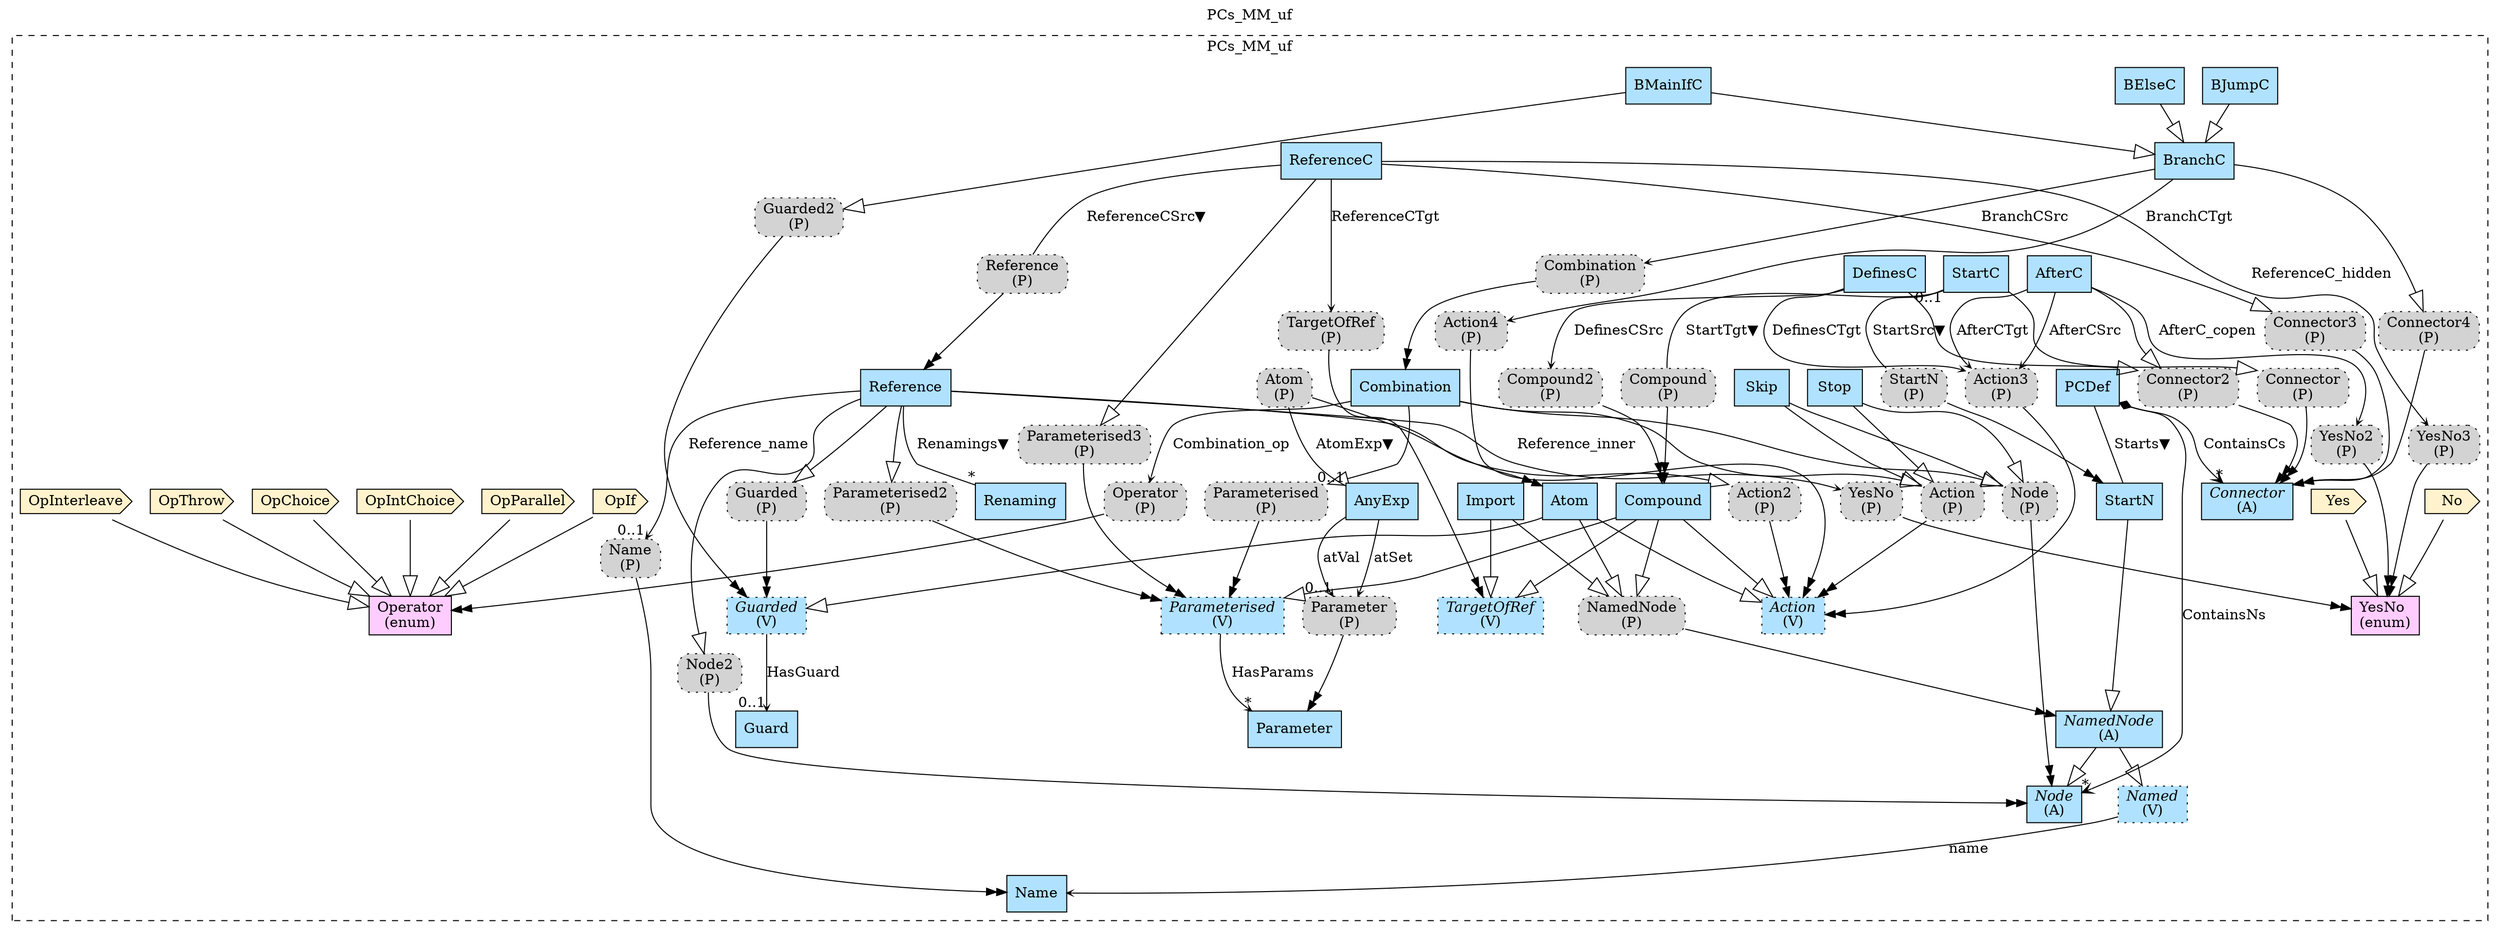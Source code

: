 digraph {graph[label=PCs_MM_uf,labelloc=tl,labelfontsize=12];
subgraph cluster_PCs_MM_uf{style=dashed;label=PCs_MM_uf;
"Node"[shape=record,fillcolor=lightskyblue1,style = filled,label=<{<I>Node</I><br/>(A)}>];
"NamedNode"[shape=record,fillcolor=lightskyblue1,style = filled,label=<{<I>NamedNode</I><br/>(A)}>];
"PCDef"[shape=record,fillcolor=lightskyblue1,style = filled,label="PCDef"];
"Named"[shape=record,fillcolor=lightskyblue1,style ="filled,dotted",label=<{<I>Named</I><br/>(V)}>];
"Connector"[shape=record,fillcolor=lightskyblue1,style = filled,label=<{<I>Connector</I><br/>(A)}>];
"Name"[shape=record,fillcolor=lightskyblue1,style = filled,label="Name"];
"StartN"[shape=record,fillcolor=lightskyblue1,style = filled,label="StartN"];
"YesNo"[shape=record,fillcolor="#FFCCFF",style = filled,label="YesNo\l(enum)"];
"VYes"[shape=cds,fillcolor="#FFF2CC",style = filled,label="Yes"];
"VNo"[shape=cds,fillcolor="#FFF2CC",style = filled,label="No"];
"PNode"[shape=box,fillcolor=lightgray,style ="rounded,filled,dotted",label=<Node<br/>(P)>];
"PParameterised"[shape=box,fillcolor=lightgray,style ="rounded,filled,dotted",label=<Parameterised<br/>(P)>];
"PAction"[shape=box,fillcolor=lightgray,style ="rounded,filled,dotted",label=<Action<br/>(P)>];
"POperator"[shape=box,fillcolor=lightgray,style ="rounded,filled,dotted",label=<Operator<br/>(P)>];
"Stop"[shape=record,fillcolor=lightskyblue1,style = filled,label="Stop"];
"Skip"[shape=record,fillcolor=lightskyblue1,style = filled,label="Skip"];
"Combination"[shape=record,fillcolor=lightskyblue1,style = filled,label="Combination"];
"PNode2"[shape=box,fillcolor=lightgray,style ="rounded,filled,dotted",label=<Node2<br/>(P)>];
"PParameterised2"[shape=box,fillcolor=lightgray,style ="rounded,filled,dotted",label=<Parameterised2<br/>(P)>];
"PAction2"[shape=box,fillcolor=lightgray,style ="rounded,filled,dotted",label=<Action2<br/>(P)>];
"PName"[shape=box,fillcolor=lightgray,style ="rounded,filled,dotted",label=<Name<br/>(P)>];
"PYesNo"[shape=box,fillcolor=lightgray,style ="rounded,filled,dotted",label=<YesNo<br/>(P)>];
"PGuarded"[shape=box,fillcolor=lightgray,style ="rounded,filled,dotted",label=<Guarded<br/>(P)>];
"Reference"[shape=record,fillcolor=lightskyblue1,style = filled,label="Reference"];
"Renaming"[shape=record,fillcolor=lightskyblue1,style = filled,label="Renaming"];
"PConnector2"[shape=box,fillcolor=lightgray,style ="rounded,filled,dotted",label=<Connector2<br/>(P)>];
"AfterC"[shape=record,fillcolor=lightskyblue1,style = filled,label="AfterC"];
"DefinesC"[shape=record,fillcolor=lightskyblue1,style = filled,label="DefinesC"];
"PAction3"[shape=box,fillcolor=lightgray,style ="rounded,filled,dotted",label=<Action3<br/>(P)>];
"PCompound2"[shape=box,fillcolor=lightgray,style ="rounded,filled,dotted",label=<Compound2<br/>(P)>];
"PYesNo2"[shape=box,fillcolor=lightgray,style ="rounded,filled,dotted",label=<YesNo2<br/>(P)>];
"PConnector4"[shape=box,fillcolor=lightgray,style ="rounded,filled,dotted",label=<Connector4<br/>(P)>];
"PCombination"[shape=box,fillcolor=lightgray,style ="rounded,filled,dotted",label=<Combination<br/>(P)>];
"PAction4"[shape=box,fillcolor=lightgray,style ="rounded,filled,dotted",label=<Action4<br/>(P)>];
"PGuarded2"[shape=box,fillcolor=lightgray,style ="rounded,filled,dotted",label=<Guarded2<br/>(P)>];
"BMainIfC"[shape=record,fillcolor=lightskyblue1,style = filled,label="BMainIfC"];
"BElseC"[shape=record,fillcolor=lightskyblue1,style = filled,label="BElseC"];
"BJumpC"[shape=record,fillcolor=lightskyblue1,style = filled,label="BJumpC"];
"BranchC"[shape=record,fillcolor=lightskyblue1,style = filled,label="BranchC"];
"PYesNo3"[shape=box,fillcolor=lightgray,style ="rounded,filled,dotted",label=<YesNo3<br/>(P)>];
"PTargetOfRef"[shape=box,fillcolor=lightgray,style ="rounded,filled,dotted",label=<TargetOfRef<br/>(P)>];
"PReference"[shape=box,fillcolor=lightgray,style ="rounded,filled,dotted",label=<Reference<br/>(P)>];
"PParameterised3"[shape=box,fillcolor=lightgray,style ="rounded,filled,dotted",label=<Parameterised3<br/>(P)>];
"PConnector3"[shape=box,fillcolor=lightgray,style ="rounded,filled,dotted",label=<Connector3<br/>(P)>];
"ReferenceC"[shape=record,fillcolor=lightskyblue1,style = filled,label="ReferenceC"];
"PCompound"[shape=box,fillcolor=lightgray,style ="rounded,filled,dotted",label=<Compound<br/>(P)>];
"PStartN"[shape=box,fillcolor=lightgray,style ="rounded,filled,dotted",label=<StartN<br/>(P)>];
"StartC"[shape=record,fillcolor=lightskyblue1,style = filled,label="StartC"];
"PConnector"[shape=box,fillcolor=lightgray,style ="rounded,filled,dotted",label=<Connector<br/>(P)>];
"VOpThrow"[shape=cds,fillcolor="#FFF2CC",style = filled,label="OpThrow"];
"VOpInterleave"[shape=cds,fillcolor="#FFF2CC",style = filled,label="OpInterleave"];
"VOpIf"[shape=cds,fillcolor="#FFF2CC",style = filled,label="OpIf"];
"VOpParallel"[shape=cds,fillcolor="#FFF2CC",style = filled,label="OpParallel"];
"VOpIntChoice"[shape=cds,fillcolor="#FFF2CC",style = filled,label="OpIntChoice"];
"VOpChoice"[shape=cds,fillcolor="#FFF2CC",style = filled,label="OpChoice"];
"Operator"[shape=record,fillcolor="#FFCCFF",style = filled,label="Operator\l(enum)"];
"AnyExp"[shape=record,fillcolor=lightskyblue1,style = filled,label="AnyExp"];
"PParameter"[shape=box,fillcolor=lightgray,style ="rounded,filled,dotted",label=<Parameter<br/>(P)>];
"PAtom"[shape=box,fillcolor=lightgray,style ="rounded,filled,dotted",label=<Atom<br/>(P)>];
"Parameter"[shape=record,fillcolor=lightskyblue1,style = filled,label="Parameter"];
"Guarded"[shape=record,fillcolor=lightskyblue1,style ="filled,dotted",label=<{<I>Guarded</I><br/>(V)}>];
"TargetOfRef"[shape=record,fillcolor=lightskyblue1,style ="filled,dotted",label=<{<I>TargetOfRef</I><br/>(V)}>];
"Parameterised"[shape=record,fillcolor=lightskyblue1,style ="filled,dotted",label=<{<I>Parameterised</I><br/>(V)}>];
"Action"[shape=record,fillcolor=lightskyblue1,style ="filled,dotted",label=<{<I>Action</I><br/>(V)}>];
"Guard"[shape=record,fillcolor=lightskyblue1,style = filled,label="Guard"];
"Atom"[shape=record,fillcolor=lightskyblue1,style = filled,label="Atom"];
"Compound"[shape=record,fillcolor=lightskyblue1,style = filled,label="Compound"];
"Import"[shape=record,fillcolor=lightskyblue1,style = filled,label="Import"];
"PNamedNode"[shape=box,fillcolor=lightgray,style ="rounded,filled,dotted",label=<NamedNode<br/>(P)>];

"StartN"->"NamedNode"[arrowhead=onormal,arrowsize=2.0];
"NamedNode"->"Node"[arrowhead=onormal,arrowsize=2.0];
"NamedNode"->"Named"[arrowhead=onormal,arrowsize=2.0];
"Named"->"Name"[label="name",arrowhead=vee,headlabel="",arrowsize=.5];
"PCDef"->"Node"[label="ContainsNs",arrowhead=vee,arrowtail=diamond,dir=both,headlabel="*"];
"PCDef"->"Connector"[label="ContainsCs",arrowhead=vee,arrowtail=diamond,dir=both,headlabel="*"];
"PCDef"->"StartN"[label="Starts▼",dir=none,taillabel="",headlabel=""];
"VYes"->"YesNo"[arrowhead=onormal,arrowsize=2.0];
"VNo"->"YesNo"[arrowhead=onormal,arrowsize=2.0];
"Stop"->"PNode"[arrowhead=onormal,arrowsize=2.0];
"Skip"->"PNode"[arrowhead=onormal,arrowsize=2.0];
"Combination"->"PNode"[arrowhead=onormal,arrowsize=2.0];
"Combination"->"PParameterised"[arrowhead=onormal,arrowsize=2.0];
"Stop"->"PAction"[arrowhead=onormal,arrowsize=2.0];
"Skip"->"PAction"[arrowhead=onormal,arrowsize=2.0];
"Combination"->"PAction"[arrowhead=onormal,arrowsize=2.0];
"Combination"->"POperator"[label="Combination_op",arrowhead=vee,headlabel="",arrowsize=.5];
"Reference"->"PNode2"[arrowhead=onormal,arrowsize=2.0];
"Reference"->"PParameterised2"[arrowhead=onormal,arrowsize=2.0];
"Reference"->"PAction2"[arrowhead=onormal,arrowsize=2.0];
"Reference"->"PGuarded"[arrowhead=onormal,arrowsize=2.0];
"Reference"->"PName"[label="Reference_name",arrowhead=vee,headlabel="0..1",arrowsize=.5];
"Reference"->"PYesNo"[label="Reference_inner",arrowhead=vee,headlabel="",arrowsize=.5];
"Reference"->"Renaming"[label="Renamings▼",dir=none,taillabel="",headlabel="*"];
"AfterC"->"PConnector2"[arrowhead=onormal,arrowsize=2.0];
"DefinesC"->"PConnector2"[arrowhead=onormal,arrowsize=2.0];
"AfterC"->"PAction3"[label="AfterCSrc",arrowhead=vee,headlabel="",arrowsize=.5];
"AfterC"->"PAction3"[label="AfterCTgt",arrowhead=vee,headlabel="",arrowsize=.5];
"DefinesC"->"PAction3"[label="DefinesCTgt",arrowhead=vee,headlabel="",arrowsize=.5];
"DefinesC"->"PCompound2"[label="DefinesCSrc",arrowhead=vee,headlabel="",arrowsize=.5];
"AfterC"->"PYesNo2"[label="AfterC_copen",arrowhead=vee,headlabel="",arrowsize=.5];
"BMainIfC"->"BranchC"[arrowhead=onormal,arrowsize=2.0];
"BMainIfC"->"PGuarded2"[arrowhead=onormal,arrowsize=2.0];
"BElseC"->"BranchC"[arrowhead=onormal,arrowsize=2.0];
"BJumpC"->"BranchC"[arrowhead=onormal,arrowsize=2.0];
"BranchC"->"PConnector4"[arrowhead=onormal,arrowsize=2.0];
"BranchC"->"PCombination"[label="BranchCSrc",arrowhead=vee,headlabel="",arrowsize=.5];
"BranchC"->"PAction4"[label="BranchCTgt",arrowhead=vee,headlabel="",arrowsize=.5];
"ReferenceC"->"PYesNo3"[label="ReferenceC_hidden",arrowhead=vee,headlabel="",arrowsize=.5];
"ReferenceC"->"PTargetOfRef"[label="ReferenceCTgt",arrowhead=vee,headlabel="",arrowsize=.5];
"ReferenceC"->"PReference"[label="ReferenceCSrc▼",dir=none,taillabel="",headlabel=""];
"ReferenceC"->"PParameterised3"[arrowhead=onormal,arrowsize=2.0];
"ReferenceC"->"PConnector3"[arrowhead=onormal,arrowsize=2.0];
"StartC"->"PCompound"[label="StartTgt▼",dir=none,taillabel="0..1",headlabel=""];
"StartC"->"PStartN"[label="StartSrc▼",dir=none,taillabel="",headlabel=""];
"StartC"->"PConnector"[arrowhead=onormal,arrowsize=2.0];
"VOpThrow"->"Operator"[arrowhead=onormal,arrowsize=2.0];
"VOpInterleave"->"Operator"[arrowhead=onormal,arrowsize=2.0];
"VOpIf"->"Operator"[arrowhead=onormal,arrowsize=2.0];
"VOpParallel"->"Operator"[arrowhead=onormal,arrowsize=2.0];
"VOpIntChoice"->"Operator"[arrowhead=onormal,arrowsize=2.0];
"VOpChoice"->"Operator"[arrowhead=onormal,arrowsize=2.0];
"AnyExp"->"PParameter"[label="atSet",arrowhead=vee,headlabel="",arrowsize=.5];
"AnyExp"->"PParameter"[label="atVal",arrowhead=vee,headlabel="0..1",arrowsize=.5];
"PAtom"->"AnyExp"[label="AtomExp▼",dir=none,taillabel="",headlabel="0..1"];
"Guarded"->"Guard"[label="HasGuard",arrowhead=vee,headlabel="0..1",arrowsize=.5];
"Parameterised"->"Parameter"[label="HasParams",arrowhead=vee,headlabel="*",arrowsize=.5];
"Compound"->"Action"[arrowhead=onormal,arrowsize=2.0];
"Atom"->"Guarded"[arrowhead=onormal,arrowsize=2.0];
"Atom"->"Action"[arrowhead=onormal,arrowsize=2.0];
"Compound"->"Parameterised"[arrowhead=onormal,arrowsize=2.0];
"Compound"->"TargetOfRef"[arrowhead=onormal,arrowsize=2.0];
"Import"->"TargetOfRef"[arrowhead=onormal,arrowsize=2.0];
"Atom"->"PNamedNode"[arrowhead=onormal,arrowsize=2.0];
"Compound"->"PNamedNode"[arrowhead=onormal,arrowsize=2.0];
"Import"->"PNamedNode"[arrowhead=onormal,arrowsize=2.0];

}
"PNode"->"Node"[arrowhead=normalnormal];
"PAction"->"Action"[arrowhead=normalnormal];
"POperator"->"Operator"[arrowhead=normalnormal];
"PParameterised"->"Parameterised"[arrowhead=normalnormal];
"PNode2"->"Node"[arrowhead=normalnormal];
"PAction2"->"Action"[arrowhead=normalnormal];
"PYesNo"->"YesNo"[arrowhead=normalnormal];
"PGuarded"->"Guarded"[arrowhead=normalnormal];
"PName"->"Name"[arrowhead=normalnormal];
"PParameterised2"->"Parameterised"[arrowhead=normalnormal];
"PConnector2"->"Connector"[arrowhead=normalnormal];
"PCompound2"->"Compound"[arrowhead=normalnormal];
"PYesNo2"->"YesNo"[arrowhead=normalnormal];
"PAction3"->"Action"[arrowhead=normalnormal];
"PConnector4"->"Connector"[arrowhead=normalnormal];
"PAction4"->"Action"[arrowhead=normalnormal];
"PGuarded2"->"Guarded"[arrowhead=normalnormal];
"PCombination"->"Combination"[arrowhead=normalnormal];
"PParameterised3"->"Parameterised"[arrowhead=normalnormal];
"PReference"->"Reference"[arrowhead=normalnormal];
"PYesNo3"->"YesNo"[arrowhead=normalnormal];
"PTargetOfRef"->"TargetOfRef"[arrowhead=normalnormal];
"PConnector3"->"Connector"[arrowhead=normalnormal];
"PStartN"->"StartN"[arrowhead=normalnormal];
"PCompound"->"Compound"[arrowhead=normalnormal];
"PConnector"->"Connector"[arrowhead=normalnormal];
"PParameter"->"Parameter"[arrowhead=normalnormal];
"PAtom"->"Atom"[arrowhead=normalnormal];
"PNamedNode"->"NamedNode"[arrowhead=normalnormal];
}